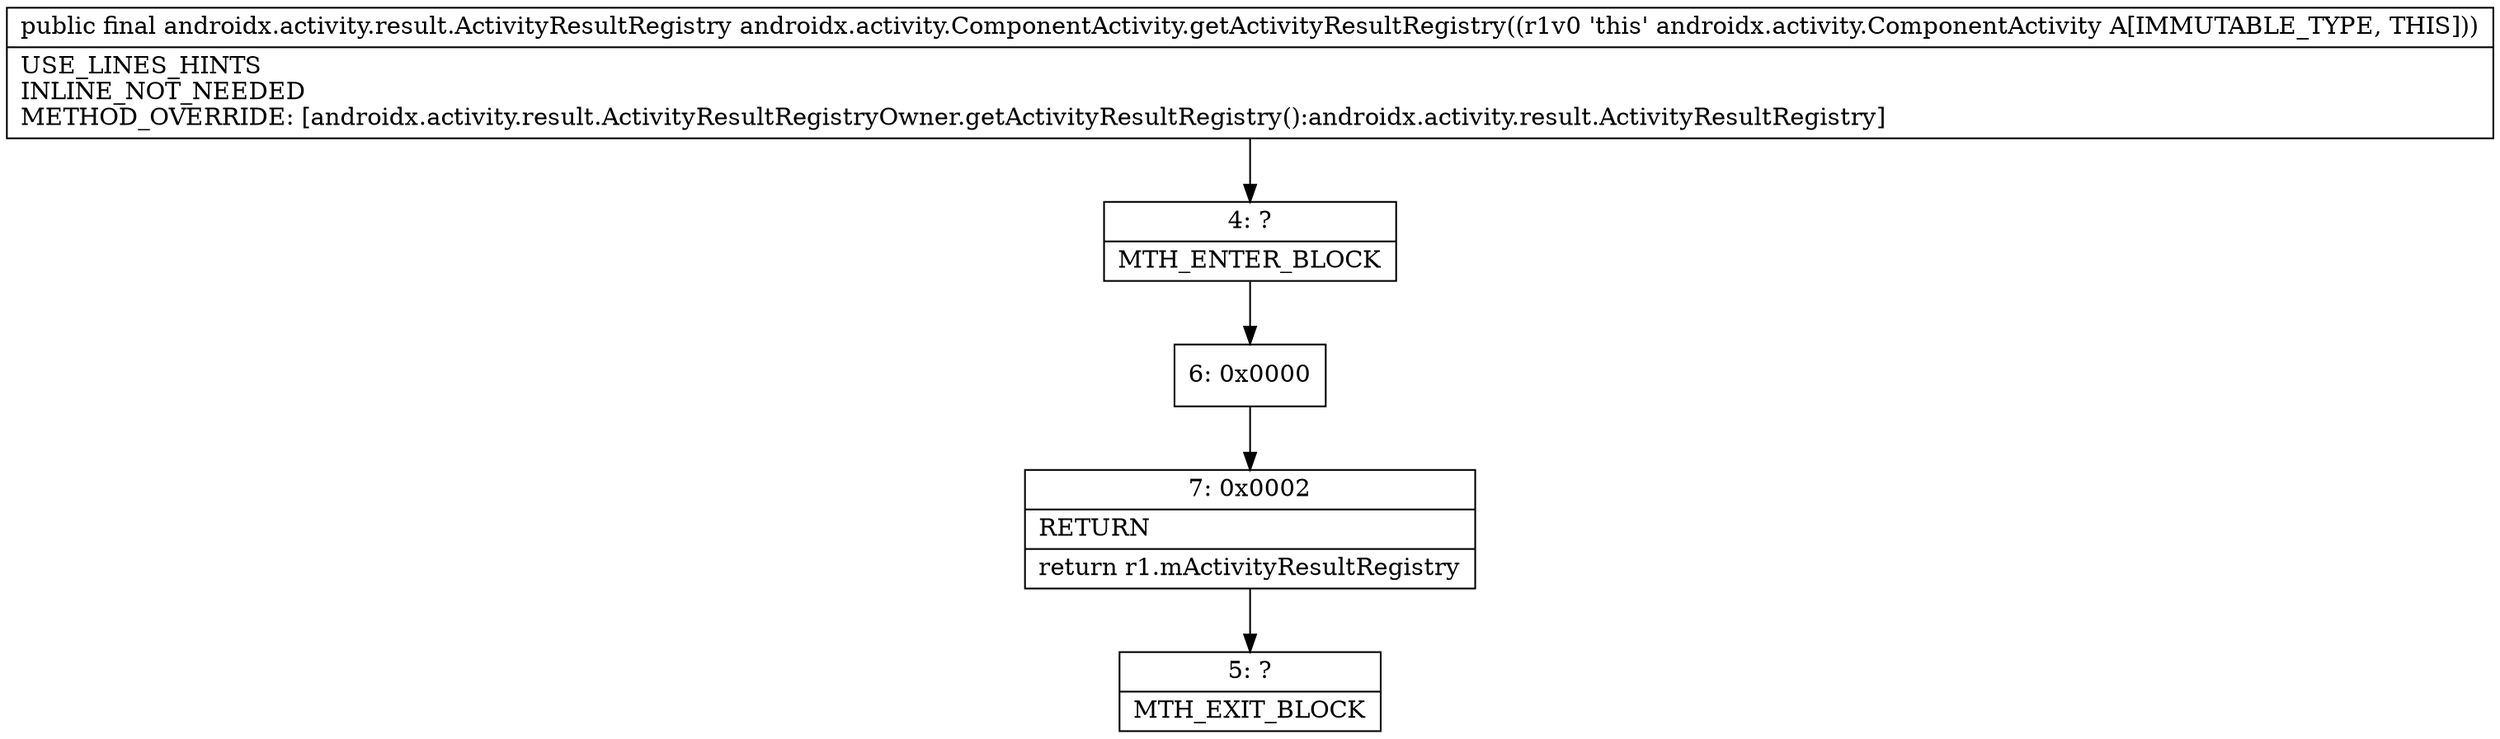 digraph "CFG forandroidx.activity.ComponentActivity.getActivityResultRegistry()Landroidx\/activity\/result\/ActivityResultRegistry;" {
Node_4 [shape=record,label="{4\:\ ?|MTH_ENTER_BLOCK\l}"];
Node_6 [shape=record,label="{6\:\ 0x0000}"];
Node_7 [shape=record,label="{7\:\ 0x0002|RETURN\l|return r1.mActivityResultRegistry\l}"];
Node_5 [shape=record,label="{5\:\ ?|MTH_EXIT_BLOCK\l}"];
MethodNode[shape=record,label="{public final androidx.activity.result.ActivityResultRegistry androidx.activity.ComponentActivity.getActivityResultRegistry((r1v0 'this' androidx.activity.ComponentActivity A[IMMUTABLE_TYPE, THIS]))  | USE_LINES_HINTS\lINLINE_NOT_NEEDED\lMETHOD_OVERRIDE: [androidx.activity.result.ActivityResultRegistryOwner.getActivityResultRegistry():androidx.activity.result.ActivityResultRegistry]\l}"];
MethodNode -> Node_4;Node_4 -> Node_6;
Node_6 -> Node_7;
Node_7 -> Node_5;
}

